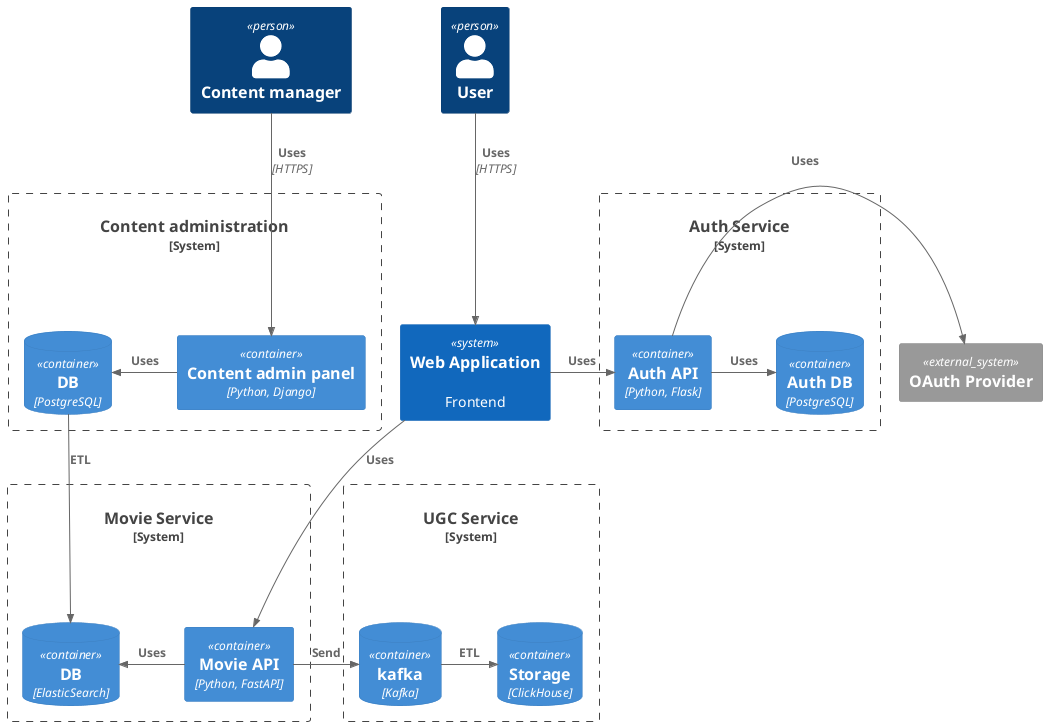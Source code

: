 @startuml
!include <C4/C4_Container>
Person(user, "User")
Person(admin, "Content manager")
System(front, "Web Application", "Frontend")
System_Boundary(movie, "Movie Service") {
    Container(movie_api, "Movie API", "Python, FastAPI")
    ContainerDb(movie_db, "DB", "ElasticSearch")
}
System_Ext(oauth, "OAuth Provider")
System_Boundary(auth, "Auth Service") {
    Container(auth_api, "Auth API", "Python, Flask")
    ContainerDb(auth_db, "Auth DB", "PostgreSQL")
}
System_Boundary(content, "Content administration") {
    Container(content_panel, "Content admin panel", "Python, Django")
    ContainerDb(content_db, "DB", "PostgreSQL")
}
System_Boundary(ugc, "UGC Service") {
    ContainerDb(kafka, "kafka", "Kafka")
    ContainerDb(clickhouse, "Storage", "ClickHouse")
}
Rel(user, front, "Uses", "HTTPS")
Rel(admin, content_panel, "Uses", "HTTPS")
Rel(front, movie_api, "Uses")
Rel_R(front, auth_api, "Uses")
Rel_R(auth_api, auth_db, "Uses")
Rel_R(auth_api, oauth, "Uses")
Rel_R(movie_api, movie_db, "Uses")
Rel_R(movie_api, kafka, "Send")
Rel_R(kafka, clickhouse, "ETL")
Rel_L(content_panel, content_db, "Uses")
Rel(content_db, movie_db, "ETL")
@enduml